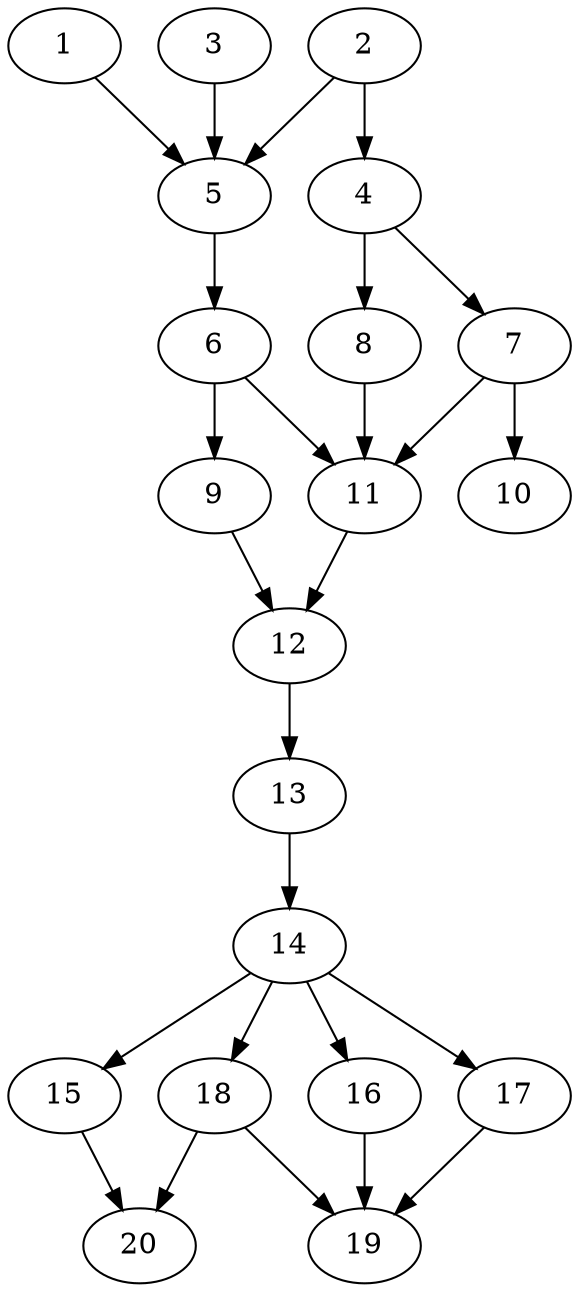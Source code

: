 // DAG automatically generated by daggen at Sat Jul 27 15:36:23 2019
// ./daggen --dot -n 20 --ccr 0.4 --fat 0.4 --regular 0.5 --density 0.7 --mindata 5242880 --maxdata 52428800 
digraph G {
  1 [size="102103040", alpha="0.06", expect_size="40841216"] 
  1 -> 5 [size ="40841216"]
  2 [size="93148160", alpha="0.03", expect_size="37259264"] 
  2 -> 4 [size ="37259264"]
  2 -> 5 [size ="37259264"]
  3 [size="92746240", alpha="0.11", expect_size="37098496"] 
  3 -> 5 [size ="37098496"]
  4 [size="41505280", alpha="0.02", expect_size="16602112"] 
  4 -> 7 [size ="16602112"]
  4 -> 8 [size ="16602112"]
  5 [size="112819200", alpha="0.01", expect_size="45127680"] 
  5 -> 6 [size ="45127680"]
  6 [size="78986240", alpha="0.13", expect_size="31594496"] 
  6 -> 9 [size ="31594496"]
  6 -> 11 [size ="31594496"]
  7 [size="126190080", alpha="0.09", expect_size="50476032"] 
  7 -> 10 [size ="50476032"]
  7 -> 11 [size ="50476032"]
  8 [size="97233920", alpha="0.13", expect_size="38893568"] 
  8 -> 11 [size ="38893568"]
  9 [size="52572160", alpha="0.14", expect_size="21028864"] 
  9 -> 12 [size ="21028864"]
  10 [size="65443840", alpha="0.12", expect_size="26177536"] 
  11 [size="94876160", alpha="0.10", expect_size="37950464"] 
  11 -> 12 [size ="37950464"]
  12 [size="128217600", alpha="0.08", expect_size="51287040"] 
  12 -> 13 [size ="51287040"]
  13 [size="29854720", alpha="0.11", expect_size="11941888"] 
  13 -> 14 [size ="11941888"]
  14 [size="95790080", alpha="0.15", expect_size="38316032"] 
  14 -> 15 [size ="38316032"]
  14 -> 16 [size ="38316032"]
  14 -> 17 [size ="38316032"]
  14 -> 18 [size ="38316032"]
  15 [size="109880320", alpha="0.00", expect_size="43952128"] 
  15 -> 20 [size ="43952128"]
  16 [size="118566400", alpha="0.02", expect_size="47426560"] 
  16 -> 19 [size ="47426560"]
  17 [size="77529600", alpha="0.18", expect_size="31011840"] 
  17 -> 19 [size ="31011840"]
  18 [size="128870400", alpha="0.07", expect_size="51548160"] 
  18 -> 19 [size ="51548160"]
  18 -> 20 [size ="51548160"]
  19 [size="87539200", alpha="0.09", expect_size="35015680"] 
  20 [size="52759040", alpha="0.11", expect_size="21103616"] 
}
